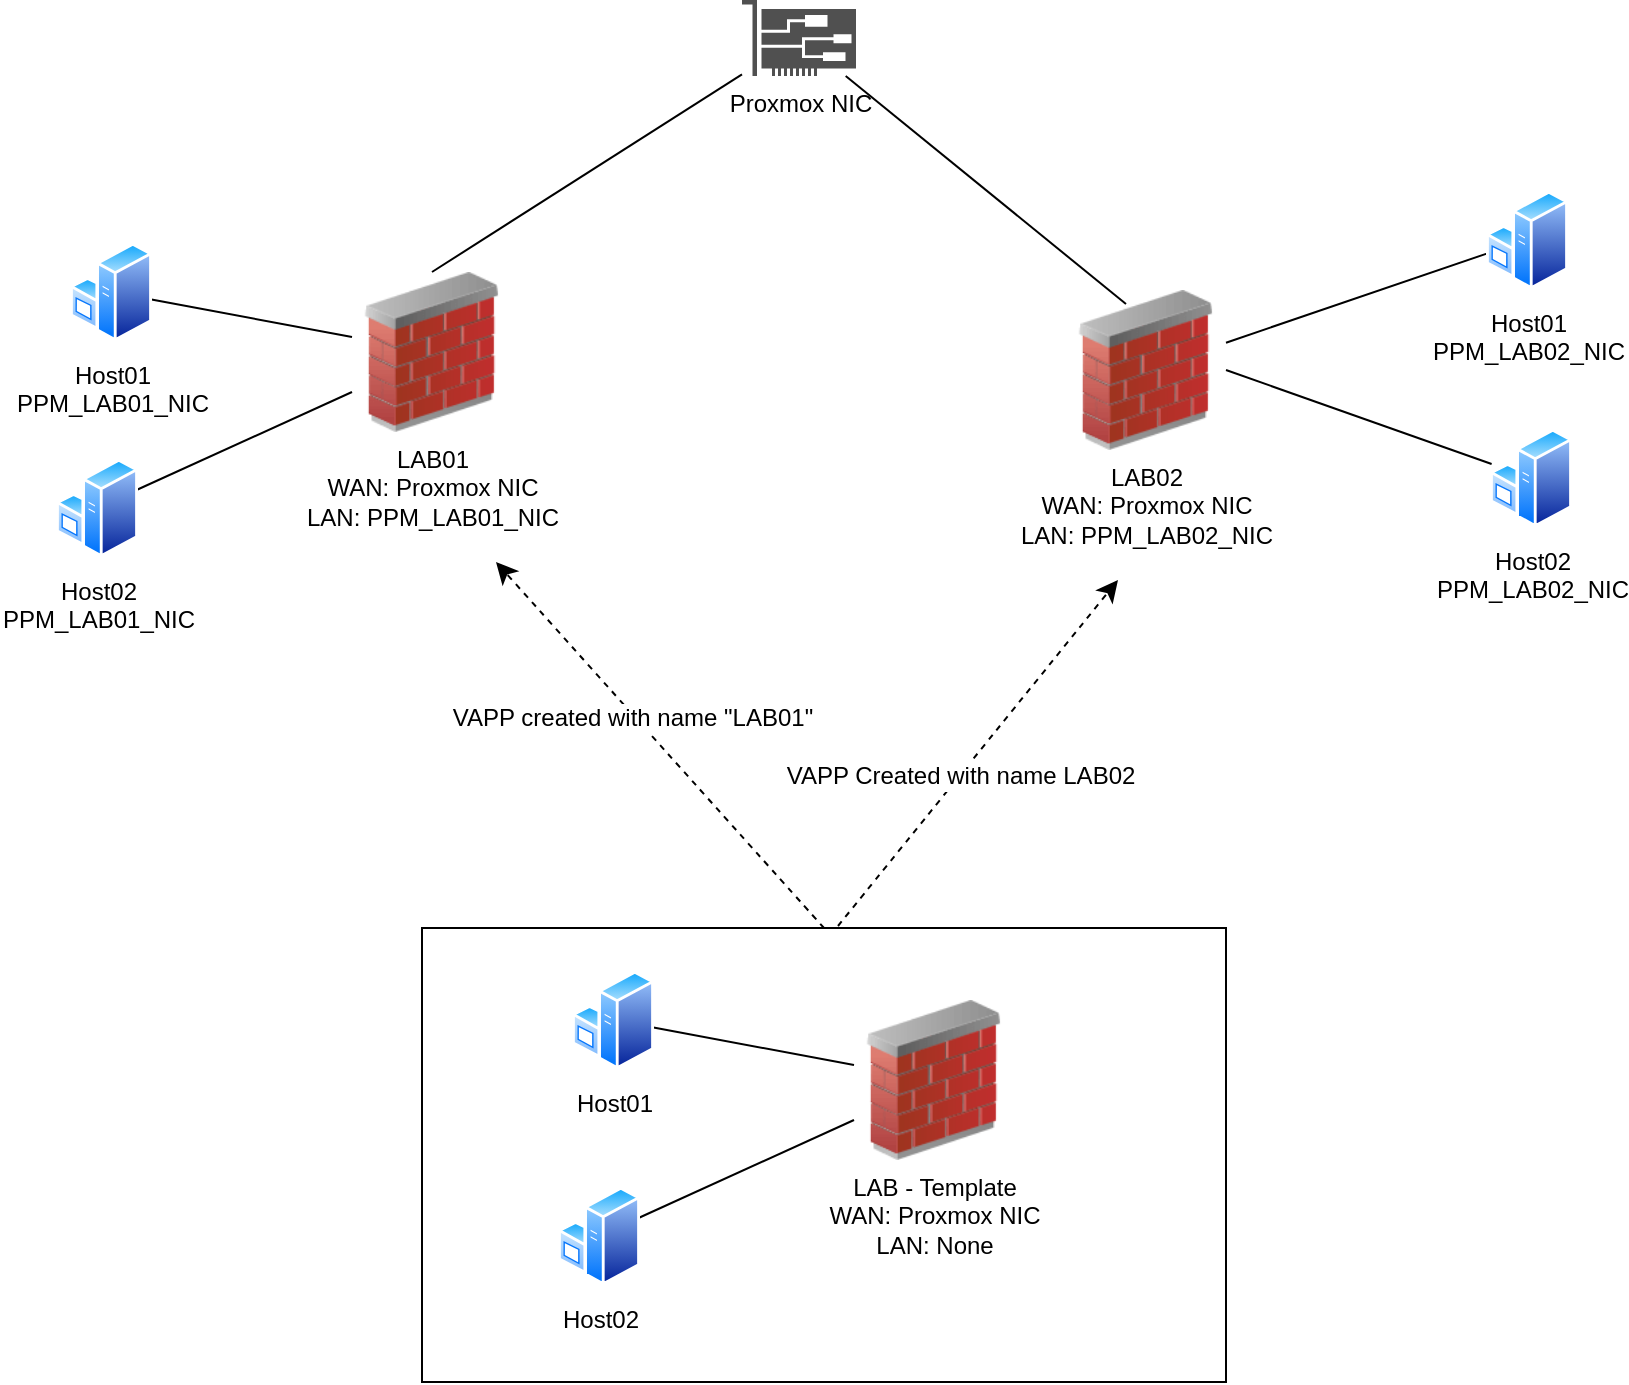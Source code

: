 <mxfile version="26.1.3">
  <diagram name="Page-1" id="sIeLuMdUoQHU3MtgKlIc">
    <mxGraphModel dx="1984" dy="1057" grid="0" gridSize="10" guides="1" tooltips="1" connect="1" arrows="1" fold="1" page="0" pageScale="1" pageWidth="850" pageHeight="1100" math="0" shadow="0">
      <root>
        <mxCell id="0" />
        <mxCell id="1" parent="0" />
        <mxCell id="tGVdJ6oR1hjo6a9hlylq-5" style="edgeStyle=none;curved=1;rounded=0;orthogonalLoop=1;jettySize=auto;html=1;entryX=0.5;entryY=0;entryDx=0;entryDy=0;fontSize=12;startSize=8;endSize=8;endArrow=none;startFill=0;" edge="1" parent="1" source="tGVdJ6oR1hjo6a9hlylq-1">
          <mxGeometry relative="1" as="geometry">
            <mxPoint x="324" y="184" as="targetPoint" />
          </mxGeometry>
        </mxCell>
        <mxCell id="tGVdJ6oR1hjo6a9hlylq-3" style="edgeStyle=none;curved=1;rounded=0;orthogonalLoop=1;jettySize=auto;html=1;entryX=0.5;entryY=0;entryDx=0;entryDy=0;fontSize=12;startSize=8;endSize=8;endArrow=none;startFill=0;" edge="1" parent="1" source="tGVdJ6oR1hjo6a9hlylq-1" target="tGVdJ6oR1hjo6a9hlylq-2">
          <mxGeometry relative="1" as="geometry" />
        </mxCell>
        <mxCell id="tGVdJ6oR1hjo6a9hlylq-1" value="Proxmox NIC" style="sketch=0;pointerEvents=1;shadow=0;dashed=0;html=1;strokeColor=none;fillColor=#505050;labelPosition=center;verticalLabelPosition=bottom;verticalAlign=top;outlineConnect=0;align=center;shape=mxgraph.office.devices.nic;" vertex="1" parent="1">
          <mxGeometry x="132" y="32" width="57" height="38" as="geometry" />
        </mxCell>
        <mxCell id="tGVdJ6oR1hjo6a9hlylq-8" style="edgeStyle=none;curved=1;rounded=0;orthogonalLoop=1;jettySize=auto;html=1;fontSize=12;startSize=8;endSize=8;endArrow=none;startFill=0;" edge="1" parent="1" source="tGVdJ6oR1hjo6a9hlylq-6" target="tGVdJ6oR1hjo6a9hlylq-2">
          <mxGeometry relative="1" as="geometry" />
        </mxCell>
        <mxCell id="tGVdJ6oR1hjo6a9hlylq-6" value="Host01&lt;br&gt;PPM_LAB01_NIC" style="image;aspect=fixed;perimeter=ellipsePerimeter;html=1;align=center;shadow=0;dashed=0;spacingTop=3;image=img/lib/active_directory/windows_server.svg;" vertex="1" parent="1">
          <mxGeometry x="-204" y="153" width="41" height="50" as="geometry" />
        </mxCell>
        <mxCell id="tGVdJ6oR1hjo6a9hlylq-20" style="edgeStyle=none;curved=1;rounded=0;orthogonalLoop=1;jettySize=auto;html=1;entryX=0;entryY=0.75;entryDx=0;entryDy=0;fontSize=12;startSize=8;endSize=8;endArrow=none;startFill=0;" edge="1" parent="1" source="tGVdJ6oR1hjo6a9hlylq-7" target="tGVdJ6oR1hjo6a9hlylq-2">
          <mxGeometry relative="1" as="geometry" />
        </mxCell>
        <mxCell id="tGVdJ6oR1hjo6a9hlylq-7" value="Host02&lt;div&gt;PPM_LAB01_NIC&lt;/div&gt;" style="image;aspect=fixed;perimeter=ellipsePerimeter;html=1;align=center;shadow=0;dashed=0;spacingTop=3;image=img/lib/active_directory/windows_server.svg;" vertex="1" parent="1">
          <mxGeometry x="-211" y="261" width="41" height="50" as="geometry" />
        </mxCell>
        <mxCell id="tGVdJ6oR1hjo6a9hlylq-16" style="edgeStyle=none;curved=1;rounded=0;orthogonalLoop=1;jettySize=auto;html=1;fontSize=12;startSize=8;endSize=8;endArrow=none;startFill=0;" edge="1" parent="1" source="tGVdJ6oR1hjo6a9hlylq-17" target="tGVdJ6oR1hjo6a9hlylq-15">
          <mxGeometry relative="1" as="geometry" />
        </mxCell>
        <mxCell id="tGVdJ6oR1hjo6a9hlylq-17" value="Host01&lt;br&gt;PPM_LAB02_NIC" style="image;aspect=fixed;perimeter=ellipsePerimeter;html=1;align=center;shadow=0;dashed=0;spacingTop=3;image=img/lib/active_directory/windows_server.svg;" vertex="1" parent="1">
          <mxGeometry x="504" y="127" width="41" height="50" as="geometry" />
        </mxCell>
        <mxCell id="tGVdJ6oR1hjo6a9hlylq-21" style="edgeStyle=none;curved=1;rounded=0;orthogonalLoop=1;jettySize=auto;html=1;entryX=1;entryY=0.5;entryDx=0;entryDy=0;fontSize=12;startSize=8;endSize=8;endArrow=none;startFill=0;" edge="1" parent="1" source="tGVdJ6oR1hjo6a9hlylq-19" target="tGVdJ6oR1hjo6a9hlylq-15">
          <mxGeometry relative="1" as="geometry" />
        </mxCell>
        <mxCell id="tGVdJ6oR1hjo6a9hlylq-19" value="Host02&lt;div&gt;PPM_LAB02_NIC&lt;/div&gt;" style="image;aspect=fixed;perimeter=ellipsePerimeter;html=1;align=center;shadow=0;dashed=0;spacingTop=3;image=img/lib/active_directory/windows_server.svg;" vertex="1" parent="1">
          <mxGeometry x="506" y="246" width="41" height="50" as="geometry" />
        </mxCell>
        <mxCell id="tGVdJ6oR1hjo6a9hlylq-15" value="LAB02&lt;div&gt;WAN: Proxmox NIC&lt;/div&gt;&lt;div&gt;LAN: PPM_LAB02_NIC&lt;/div&gt;" style="image;html=1;image=img/lib/clip_art/networking/Firewall_02_128x128.png" vertex="1" parent="1">
          <mxGeometry x="294" y="177" width="80" height="80" as="geometry" />
        </mxCell>
        <mxCell id="tGVdJ6oR1hjo6a9hlylq-2" value="LAB01&lt;div&gt;WAN: Proxmox NIC&lt;/div&gt;&lt;div&gt;LAN: PPM_LAB01_NIC&lt;/div&gt;" style="image;html=1;image=img/lib/clip_art/networking/Firewall_02_128x128.png" vertex="1" parent="1">
          <mxGeometry x="-63" y="168" width="80" height="80" as="geometry" />
        </mxCell>
        <mxCell id="tGVdJ6oR1hjo6a9hlylq-28" value="" style="group" vertex="1" connectable="0" parent="1">
          <mxGeometry x="-28" y="496" width="402" height="227" as="geometry" />
        </mxCell>
        <mxCell id="tGVdJ6oR1hjo6a9hlylq-29" style="edgeStyle=none;curved=1;rounded=0;orthogonalLoop=1;jettySize=auto;html=1;fontSize=12;startSize=8;endSize=8;dashed=1;exitX=0.5;exitY=0;exitDx=0;exitDy=0;" edge="1" parent="tGVdJ6oR1hjo6a9hlylq-28" source="tGVdJ6oR1hjo6a9hlylq-27">
          <mxGeometry relative="1" as="geometry">
            <mxPoint x="37" y="-183" as="targetPoint" />
          </mxGeometry>
        </mxCell>
        <mxCell id="tGVdJ6oR1hjo6a9hlylq-31" value="VAPP created with name &quot;LAB01&quot;" style="edgeLabel;html=1;align=center;verticalAlign=middle;resizable=0;points=[];fontSize=12;" vertex="1" connectable="0" parent="tGVdJ6oR1hjo6a9hlylq-29">
          <mxGeometry x="0.169" y="1" relative="1" as="geometry">
            <mxPoint y="1" as="offset" />
          </mxGeometry>
        </mxCell>
        <mxCell id="tGVdJ6oR1hjo6a9hlylq-33" style="edgeStyle=none;curved=1;rounded=0;orthogonalLoop=1;jettySize=auto;html=1;fontSize=12;startSize=8;endSize=8;endArrow=classic;startFill=0;dashed=1;endFill=1;" edge="1" parent="tGVdJ6oR1hjo6a9hlylq-28">
          <mxGeometry relative="1" as="geometry">
            <mxPoint x="348" y="-174" as="targetPoint" />
            <mxPoint x="208" y="-1" as="sourcePoint" />
          </mxGeometry>
        </mxCell>
        <mxCell id="tGVdJ6oR1hjo6a9hlylq-34" value="VAPP Created with name LAB02" style="edgeLabel;html=1;align=center;verticalAlign=middle;resizable=0;points=[];fontSize=12;" vertex="1" connectable="0" parent="tGVdJ6oR1hjo6a9hlylq-33">
          <mxGeometry x="-0.131" relative="1" as="geometry">
            <mxPoint as="offset" />
          </mxGeometry>
        </mxCell>
        <mxCell id="tGVdJ6oR1hjo6a9hlylq-27" value="" style="rounded=0;whiteSpace=wrap;html=1;container=1;" vertex="1" parent="tGVdJ6oR1hjo6a9hlylq-28">
          <mxGeometry width="402" height="227" as="geometry" />
        </mxCell>
        <mxCell id="tGVdJ6oR1hjo6a9hlylq-22" style="edgeStyle=none;curved=1;rounded=0;orthogonalLoop=1;jettySize=auto;html=1;fontSize=12;startSize=8;endSize=8;endArrow=none;startFill=0;" edge="1" parent="tGVdJ6oR1hjo6a9hlylq-28" source="tGVdJ6oR1hjo6a9hlylq-23" target="tGVdJ6oR1hjo6a9hlylq-26">
          <mxGeometry relative="1" as="geometry" />
        </mxCell>
        <mxCell id="tGVdJ6oR1hjo6a9hlylq-23" value="Host01&lt;div&gt;&lt;br/&gt;&lt;/div&gt;" style="image;aspect=fixed;perimeter=ellipsePerimeter;html=1;align=center;shadow=0;dashed=0;spacingTop=3;image=img/lib/active_directory/windows_server.svg;" vertex="1" parent="tGVdJ6oR1hjo6a9hlylq-28">
          <mxGeometry x="75" y="21" width="41" height="50" as="geometry" />
        </mxCell>
        <mxCell id="tGVdJ6oR1hjo6a9hlylq-24" style="edgeStyle=none;curved=1;rounded=0;orthogonalLoop=1;jettySize=auto;html=1;entryX=0;entryY=0.75;entryDx=0;entryDy=0;fontSize=12;startSize=8;endSize=8;endArrow=none;startFill=0;" edge="1" parent="tGVdJ6oR1hjo6a9hlylq-28" source="tGVdJ6oR1hjo6a9hlylq-25" target="tGVdJ6oR1hjo6a9hlylq-26">
          <mxGeometry relative="1" as="geometry" />
        </mxCell>
        <mxCell id="tGVdJ6oR1hjo6a9hlylq-25" value="Host02&lt;div&gt;&lt;br&gt;&lt;/div&gt;" style="image;aspect=fixed;perimeter=ellipsePerimeter;html=1;align=center;shadow=0;dashed=0;spacingTop=3;image=img/lib/active_directory/windows_server.svg;" vertex="1" parent="tGVdJ6oR1hjo6a9hlylq-28">
          <mxGeometry x="68" y="129" width="41" height="50" as="geometry" />
        </mxCell>
        <mxCell id="tGVdJ6oR1hjo6a9hlylq-26" value="LAB - Template&lt;div&gt;WAN: Proxmox NIC&lt;/div&gt;&lt;div&gt;LAN: None&lt;/div&gt;" style="image;html=1;image=img/lib/clip_art/networking/Firewall_02_128x128.png" vertex="1" parent="tGVdJ6oR1hjo6a9hlylq-28">
          <mxGeometry x="216" y="36" width="80" height="80" as="geometry" />
        </mxCell>
      </root>
    </mxGraphModel>
  </diagram>
</mxfile>
